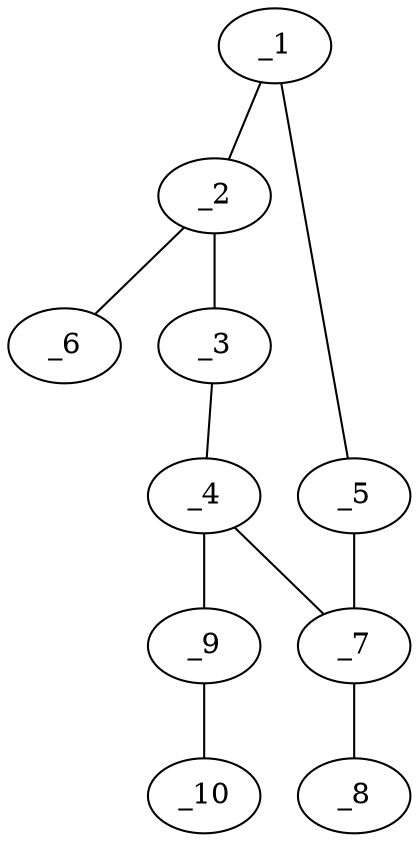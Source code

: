 graph molid683879 {
	_1	 [charge=0,
		chem=1,
		symbol="C  ",
		x="3.732",
		y="-1.75"];
	_2	 [charge=0,
		chem=1,
		symbol="C  ",
		x="4.5981",
		y="-1.25"];
	_1 -- _2	 [valence=1];
	_5	 [charge=0,
		chem=4,
		symbol="N  ",
		x="2.866",
		y="-1.25"];
	_1 -- _5	 [valence=2];
	_3	 [charge=0,
		chem=4,
		symbol="N  ",
		x="4.5981",
		y="-0.25"];
	_2 -- _3	 [valence=1];
	_6	 [charge=0,
		chem=2,
		symbol="O  ",
		x="5.4641",
		y="-1.75"];
	_2 -- _6	 [valence=2];
	_4	 [charge=0,
		chem=1,
		symbol="C  ",
		x="3.7321",
		y="0.25"];
	_3 -- _4	 [valence=2];
	_7	 [charge=0,
		chem=4,
		symbol="N  ",
		x="2.866",
		y="-0.25"];
	_4 -- _7	 [valence=1];
	_9	 [charge=0,
		chem=5,
		symbol="S  ",
		x="3.7321",
		y="1.25"];
	_4 -- _9	 [valence=1];
	_5 -- _7	 [valence=1];
	_8	 [charge=0,
		chem=1,
		symbol="C  ",
		x=2,
		y="0.25"];
	_7 -- _8	 [valence=1];
	_10	 [charge=0,
		chem=1,
		symbol="C  ",
		x="4.5981",
		y="1.75"];
	_9 -- _10	 [valence=1];
}
